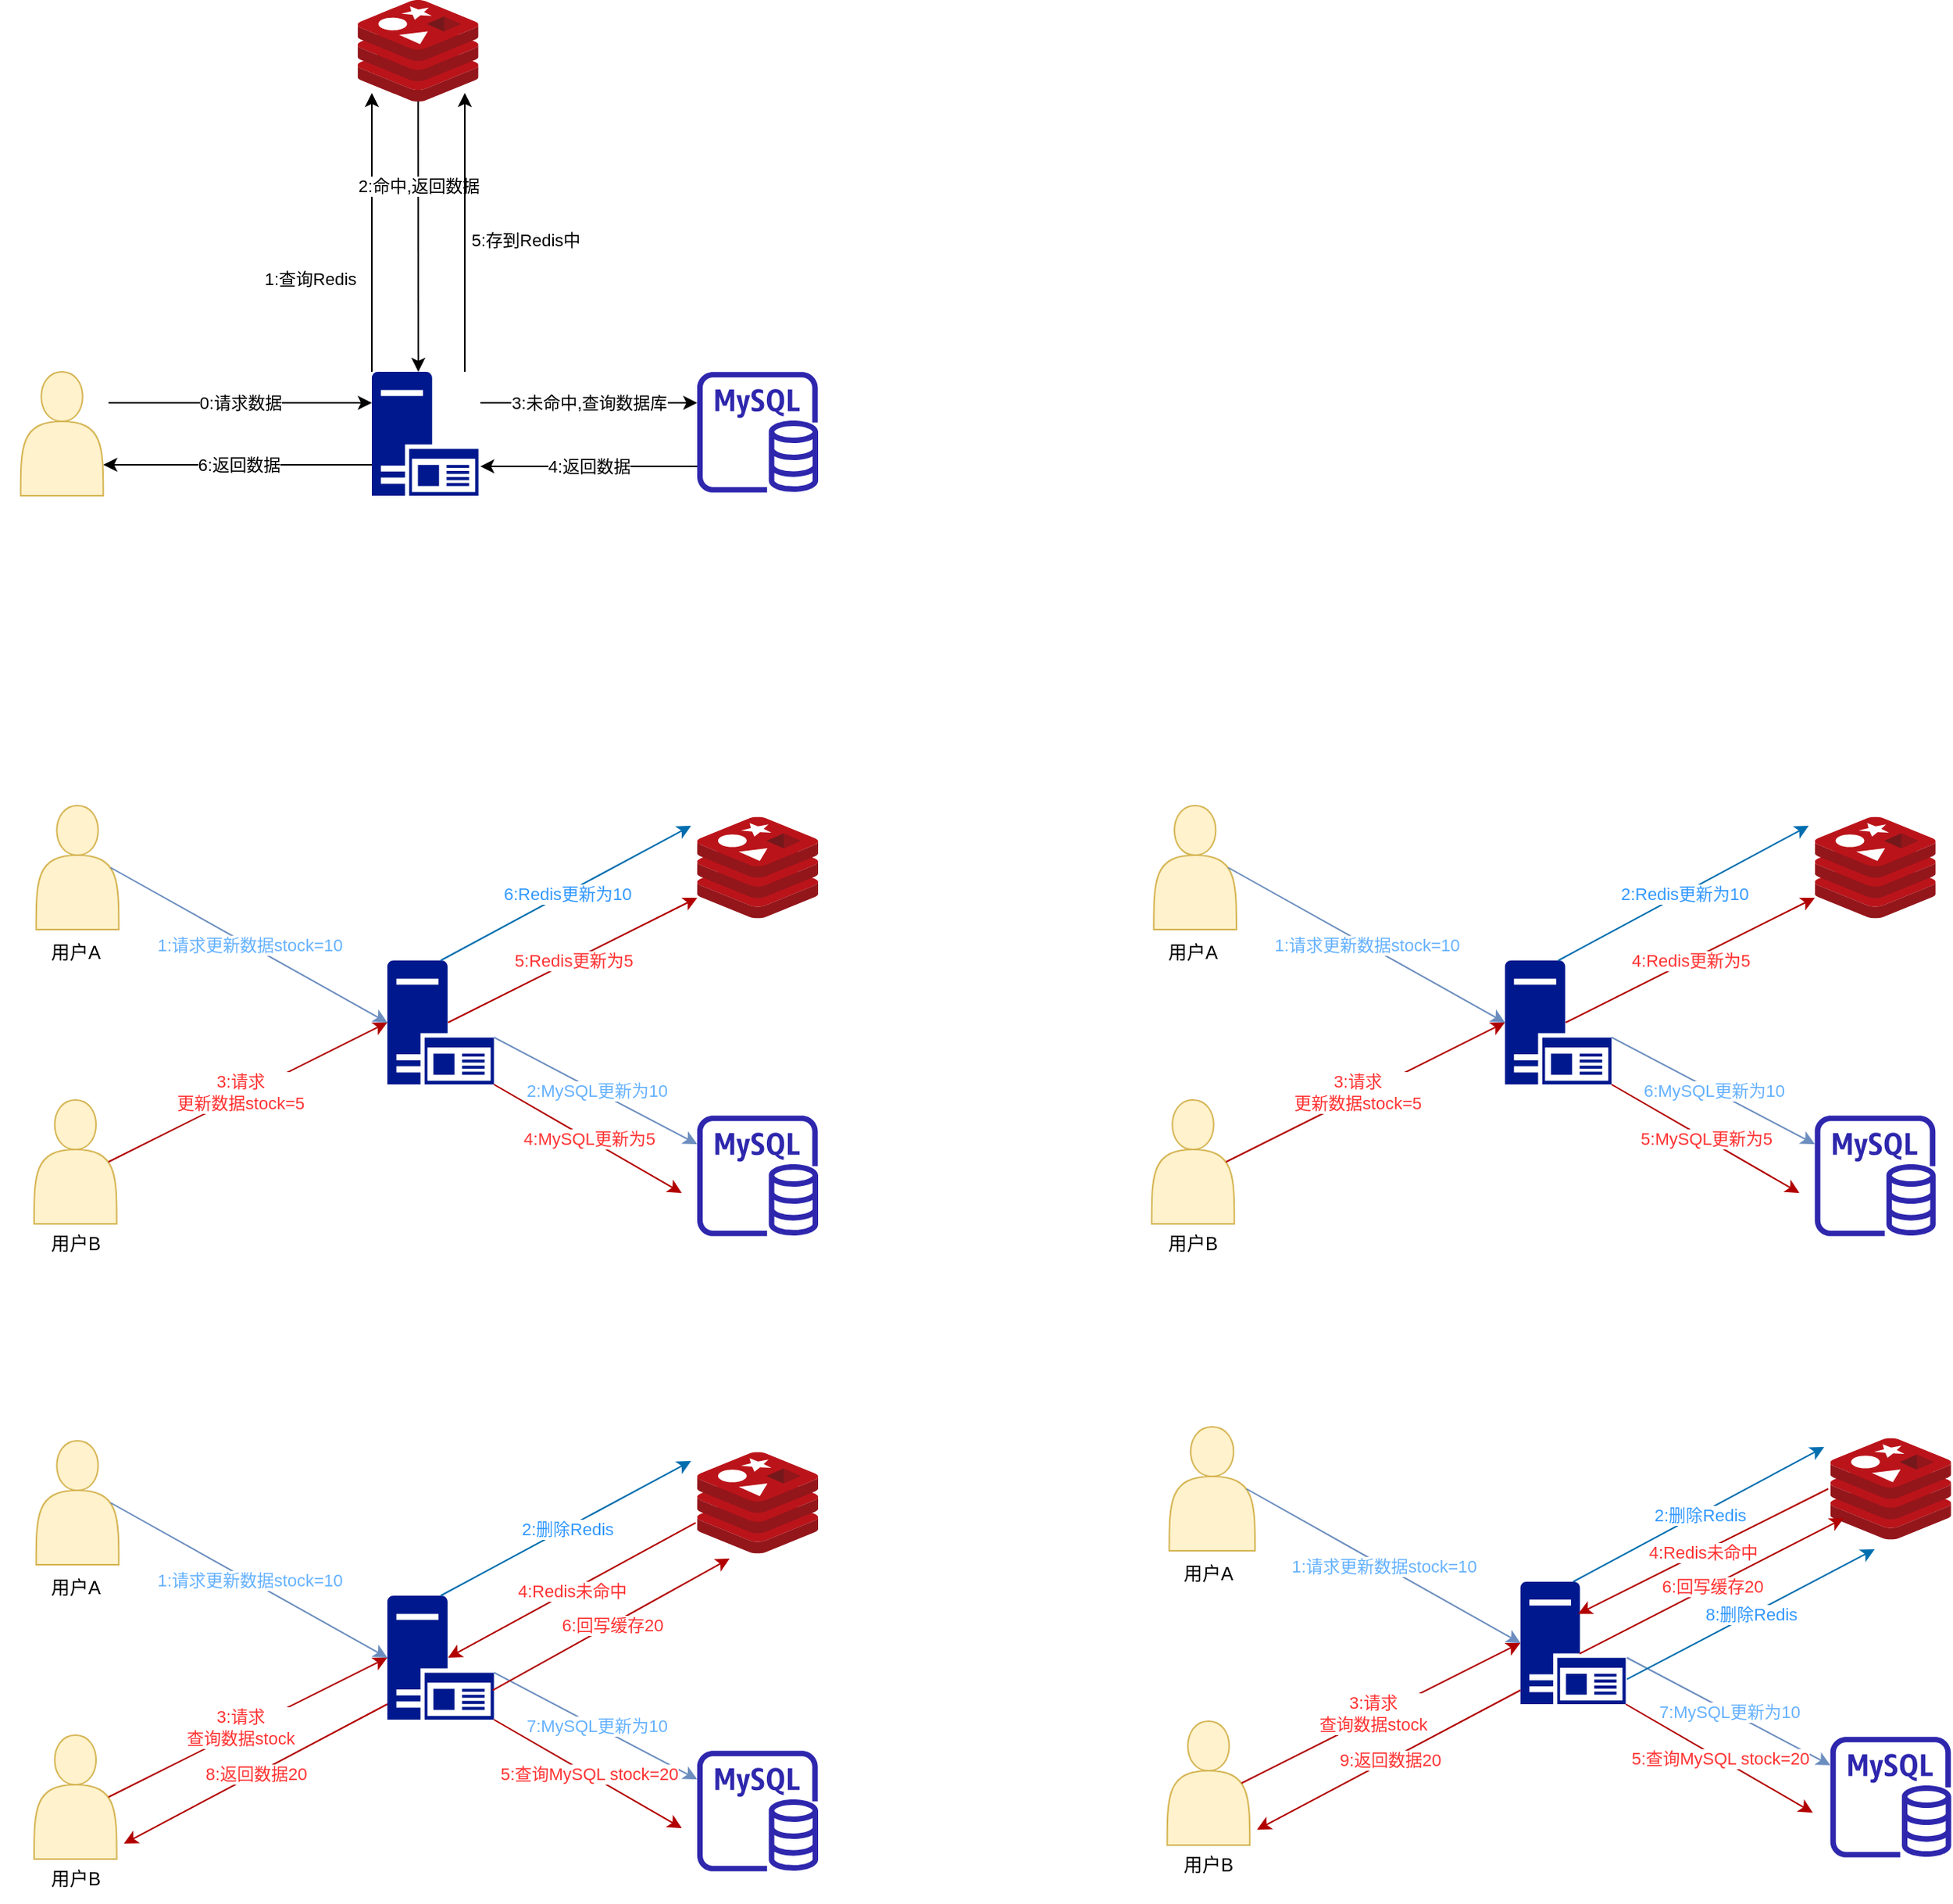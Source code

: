 <mxfile version="21.1.8" type="github">
  <diagram name="第 1 页" id="IvlxRPcr9S85pukTLJrn">
    <mxGraphModel dx="1434" dy="745" grid="1" gridSize="10" guides="1" tooltips="1" connect="1" arrows="1" fold="1" page="1" pageScale="1" pageWidth="3300" pageHeight="4681" math="0" shadow="0">
      <root>
        <mxCell id="0" />
        <mxCell id="1" parent="0" />
        <mxCell id="nI2Gd4NwTsZRRNB9sLlQ-4" value="" style="group" parent="1" vertex="1" connectable="0">
          <mxGeometry x="110" y="40" width="528" height="330" as="geometry" />
        </mxCell>
        <mxCell id="6zR1hGIj2oy6yyQCdHXR-6" value="" style="group" parent="nI2Gd4NwTsZRRNB9sLlQ-4" vertex="1" connectable="0">
          <mxGeometry y="240" width="80" height="90" as="geometry" />
        </mxCell>
        <mxCell id="6zR1hGIj2oy6yyQCdHXR-1" value="" style="shape=actor;whiteSpace=wrap;html=1;fillColor=#fff2cc;strokeColor=#d6b656;movable=1;resizable=1;rotatable=1;deletable=1;editable=1;locked=0;connectable=1;" parent="6zR1hGIj2oy6yyQCdHXR-6" vertex="1">
          <mxGeometry x="13.33" width="53.33" height="80" as="geometry" />
        </mxCell>
        <mxCell id="6zR1hGIj2oy6yyQCdHXR-7" value="" style="image;sketch=0;aspect=fixed;html=1;points=[];align=center;fontSize=12;image=img/lib/mscae/Cache_Redis_Product.svg;" parent="nI2Gd4NwTsZRRNB9sLlQ-4" vertex="1">
          <mxGeometry x="230.8" width="78" height="65.52" as="geometry" />
        </mxCell>
        <mxCell id="6zR1hGIj2oy6yyQCdHXR-8" value="" style="sketch=0;outlineConnect=0;fontColor=#232F3E;gradientColor=none;fillColor=#2E27AD;strokeColor=none;dashed=0;verticalLabelPosition=bottom;verticalAlign=top;align=center;html=1;fontSize=12;fontStyle=0;aspect=fixed;pointerEvents=1;shape=mxgraph.aws4.rds_mysql_instance;" parent="nI2Gd4NwTsZRRNB9sLlQ-4" vertex="1">
          <mxGeometry x="450" y="240" width="78" height="78" as="geometry" />
        </mxCell>
        <mxCell id="b6eLfKsKsJ5AupfpD_I--23" value="" style="sketch=0;aspect=fixed;pointerEvents=1;shadow=0;dashed=0;html=1;strokeColor=none;labelPosition=center;verticalLabelPosition=bottom;verticalAlign=top;align=center;fillColor=#00188D;shape=mxgraph.mscae.enterprise.application_server2" parent="nI2Gd4NwTsZRRNB9sLlQ-4" vertex="1">
          <mxGeometry x="240" y="240" width="68.8" height="80" as="geometry" />
        </mxCell>
        <mxCell id="b6eLfKsKsJ5AupfpD_I--30" value="" style="endArrow=classic;html=1;rounded=0;" parent="nI2Gd4NwTsZRRNB9sLlQ-4" edge="1">
          <mxGeometry relative="1" as="geometry">
            <mxPoint x="70" y="260" as="sourcePoint" />
            <mxPoint x="240" y="260" as="targetPoint" />
          </mxGeometry>
        </mxCell>
        <mxCell id="b6eLfKsKsJ5AupfpD_I--31" value="0:请求数据" style="edgeLabel;resizable=0;html=1;align=center;verticalAlign=middle;" parent="b6eLfKsKsJ5AupfpD_I--30" connectable="0" vertex="1">
          <mxGeometry relative="1" as="geometry" />
        </mxCell>
        <mxCell id="b6eLfKsKsJ5AupfpD_I--32" value="" style="endArrow=classic;html=1;rounded=0;exitX=0;exitY=0;exitDx=0;exitDy=0;exitPerimeter=0;" parent="nI2Gd4NwTsZRRNB9sLlQ-4" source="b6eLfKsKsJ5AupfpD_I--23" edge="1">
          <mxGeometry relative="1" as="geometry">
            <mxPoint x="199" y="160" as="sourcePoint" />
            <mxPoint x="240" y="60" as="targetPoint" />
          </mxGeometry>
        </mxCell>
        <mxCell id="b6eLfKsKsJ5AupfpD_I--33" value="1:查询Redis" style="edgeLabel;resizable=0;html=1;align=center;verticalAlign=middle;" parent="b6eLfKsKsJ5AupfpD_I--32" connectable="0" vertex="1">
          <mxGeometry relative="1" as="geometry">
            <mxPoint x="-40" y="30" as="offset" />
          </mxGeometry>
        </mxCell>
        <mxCell id="b6eLfKsKsJ5AupfpD_I--34" value="" style="endArrow=classic;html=1;rounded=0;" parent="nI2Gd4NwTsZRRNB9sLlQ-4" source="6zR1hGIj2oy6yyQCdHXR-7" edge="1">
          <mxGeometry relative="1" as="geometry">
            <mxPoint x="370" y="260" as="sourcePoint" />
            <mxPoint x="270" y="240" as="targetPoint" />
          </mxGeometry>
        </mxCell>
        <mxCell id="b6eLfKsKsJ5AupfpD_I--35" value="2:命中,返回数据" style="edgeLabel;resizable=0;html=1;align=center;verticalAlign=middle;" parent="b6eLfKsKsJ5AupfpD_I--34" connectable="0" vertex="1">
          <mxGeometry relative="1" as="geometry">
            <mxPoint y="-33" as="offset" />
          </mxGeometry>
        </mxCell>
        <mxCell id="b6eLfKsKsJ5AupfpD_I--36" value="" style="endArrow=classic;html=1;rounded=0;entryX=1;entryY=0.75;entryDx=0;entryDy=0;" parent="nI2Gd4NwTsZRRNB9sLlQ-4" target="6zR1hGIj2oy6yyQCdHXR-1" edge="1">
          <mxGeometry relative="1" as="geometry">
            <mxPoint x="240" y="300" as="sourcePoint" />
            <mxPoint x="600" y="190" as="targetPoint" />
          </mxGeometry>
        </mxCell>
        <mxCell id="b6eLfKsKsJ5AupfpD_I--37" value="6:返回数据" style="edgeLabel;resizable=0;html=1;align=center;verticalAlign=middle;" parent="b6eLfKsKsJ5AupfpD_I--36" connectable="0" vertex="1">
          <mxGeometry relative="1" as="geometry" />
        </mxCell>
        <mxCell id="b6eLfKsKsJ5AupfpD_I--38" value="" style="endArrow=classic;html=1;rounded=0;" parent="nI2Gd4NwTsZRRNB9sLlQ-4" edge="1">
          <mxGeometry relative="1" as="geometry">
            <mxPoint x="310" y="260" as="sourcePoint" />
            <mxPoint x="450" y="260" as="targetPoint" />
          </mxGeometry>
        </mxCell>
        <mxCell id="b6eLfKsKsJ5AupfpD_I--39" value="3:未命中,查询数据库" style="edgeLabel;resizable=0;html=1;align=center;verticalAlign=middle;" parent="b6eLfKsKsJ5AupfpD_I--38" connectable="0" vertex="1">
          <mxGeometry relative="1" as="geometry" />
        </mxCell>
        <mxCell id="b6eLfKsKsJ5AupfpD_I--40" value="" style="endArrow=classic;html=1;rounded=0;" parent="nI2Gd4NwTsZRRNB9sLlQ-4" edge="1">
          <mxGeometry relative="1" as="geometry">
            <mxPoint x="300" y="240" as="sourcePoint" />
            <mxPoint x="300" y="60" as="targetPoint" />
          </mxGeometry>
        </mxCell>
        <mxCell id="b6eLfKsKsJ5AupfpD_I--41" value="5:存到Redis中" style="edgeLabel;resizable=0;html=1;align=center;verticalAlign=middle;" parent="b6eLfKsKsJ5AupfpD_I--40" connectable="0" vertex="1">
          <mxGeometry relative="1" as="geometry">
            <mxPoint x="39" y="5" as="offset" />
          </mxGeometry>
        </mxCell>
        <mxCell id="nI2Gd4NwTsZRRNB9sLlQ-1" value="" style="endArrow=classic;html=1;rounded=0;entryX=1.017;entryY=0.763;entryDx=0;entryDy=0;entryPerimeter=0;" parent="nI2Gd4NwTsZRRNB9sLlQ-4" target="b6eLfKsKsJ5AupfpD_I--23" edge="1">
          <mxGeometry relative="1" as="geometry">
            <mxPoint x="450" y="301" as="sourcePoint" />
            <mxPoint x="540" y="440" as="targetPoint" />
          </mxGeometry>
        </mxCell>
        <mxCell id="nI2Gd4NwTsZRRNB9sLlQ-2" value="4:返回数据" style="edgeLabel;resizable=0;html=1;align=center;verticalAlign=middle;" parent="nI2Gd4NwTsZRRNB9sLlQ-1" connectable="0" vertex="1">
          <mxGeometry relative="1" as="geometry" />
        </mxCell>
        <mxCell id="TIFLglgk5Ewr3xesY14H-20" value="" style="group" vertex="1" connectable="0" parent="1">
          <mxGeometry x="118.67" y="750" width="80" height="108" as="geometry" />
        </mxCell>
        <mxCell id="TIFLglgk5Ewr3xesY14H-21" value="" style="shape=actor;whiteSpace=wrap;html=1;fillColor=#fff2cc;strokeColor=#d6b656;movable=1;resizable=1;rotatable=1;deletable=1;editable=1;locked=0;connectable=1;" vertex="1" parent="TIFLglgk5Ewr3xesY14H-20">
          <mxGeometry x="13.33" width="53.33" height="80" as="geometry" />
        </mxCell>
        <mxCell id="TIFLglgk5Ewr3xesY14H-41" value="用户B" style="text;html=1;strokeColor=none;fillColor=none;align=center;verticalAlign=middle;whiteSpace=wrap;rounded=0;" vertex="1" parent="TIFLglgk5Ewr3xesY14H-20">
          <mxGeometry x="10.33" y="78" width="60" height="30" as="geometry" />
        </mxCell>
        <mxCell id="TIFLglgk5Ewr3xesY14H-22" value="" style="image;sketch=0;aspect=fixed;html=1;points=[];align=center;fontSize=12;image=img/lib/mscae/Cache_Redis_Product.svg;" vertex="1" parent="1">
          <mxGeometry x="560" y="567.24" width="78" height="65.52" as="geometry" />
        </mxCell>
        <mxCell id="TIFLglgk5Ewr3xesY14H-23" value="" style="sketch=0;outlineConnect=0;fontColor=#232F3E;gradientColor=none;fillColor=#2E27AD;strokeColor=none;dashed=0;verticalLabelPosition=bottom;verticalAlign=top;align=center;html=1;fontSize=12;fontStyle=0;aspect=fixed;pointerEvents=1;shape=mxgraph.aws4.rds_mysql_instance;" vertex="1" parent="1">
          <mxGeometry x="560" y="760" width="78" height="78" as="geometry" />
        </mxCell>
        <mxCell id="TIFLglgk5Ewr3xesY14H-24" value="" style="sketch=0;aspect=fixed;pointerEvents=1;shadow=0;dashed=0;html=1;strokeColor=none;labelPosition=center;verticalLabelPosition=bottom;verticalAlign=top;align=center;fillColor=#00188D;shape=mxgraph.mscae.enterprise.application_server2" vertex="1" parent="1">
          <mxGeometry x="360" y="660" width="68.8" height="80" as="geometry" />
        </mxCell>
        <mxCell id="TIFLglgk5Ewr3xesY14H-25" value="" style="endArrow=classic;html=1;rounded=0;entryX=0;entryY=0.5;entryDx=0;entryDy=0;entryPerimeter=0;fillColor=#e51400;strokeColor=#B20000;exitX=0.9;exitY=0.5;exitDx=0;exitDy=0;exitPerimeter=0;" edge="1" parent="1" source="TIFLglgk5Ewr3xesY14H-21" target="TIFLglgk5Ewr3xesY14H-24">
          <mxGeometry relative="1" as="geometry">
            <mxPoint x="190" y="790" as="sourcePoint" />
            <mxPoint x="360" y="790" as="targetPoint" />
          </mxGeometry>
        </mxCell>
        <mxCell id="TIFLglgk5Ewr3xesY14H-26" value="3:请求&lt;br&gt;更新数据stock=5" style="edgeLabel;resizable=0;html=1;align=center;verticalAlign=middle;fontColor=#FF3333;" connectable="0" vertex="1" parent="TIFLglgk5Ewr3xesY14H-25">
          <mxGeometry relative="1" as="geometry">
            <mxPoint x="-5" as="offset" />
          </mxGeometry>
        </mxCell>
        <mxCell id="TIFLglgk5Ewr3xesY14H-39" value="" style="shape=actor;whiteSpace=wrap;html=1;fillColor=#fff2cc;strokeColor=#d6b656;movable=1;resizable=1;rotatable=1;deletable=1;editable=1;locked=0;connectable=1;" vertex="1" parent="1">
          <mxGeometry x="133.34" y="560" width="53.33" height="80" as="geometry" />
        </mxCell>
        <mxCell id="TIFLglgk5Ewr3xesY14H-40" value="用户A" style="text;html=1;strokeColor=none;fillColor=none;align=center;verticalAlign=middle;whiteSpace=wrap;rounded=0;" vertex="1" parent="1">
          <mxGeometry x="128.67" y="640" width="60" height="30" as="geometry" />
        </mxCell>
        <mxCell id="TIFLglgk5Ewr3xesY14H-42" value="" style="endArrow=classic;html=1;rounded=0;exitX=0.9;exitY=0.5;exitDx=0;exitDy=0;exitPerimeter=0;entryX=0;entryY=0.5;entryDx=0;entryDy=0;entryPerimeter=0;fillColor=#dae8fc;strokeColor=#6c8ebf;" edge="1" parent="1" source="TIFLglgk5Ewr3xesY14H-39" target="TIFLglgk5Ewr3xesY14H-24">
          <mxGeometry relative="1" as="geometry">
            <mxPoint x="200" y="800" as="sourcePoint" />
            <mxPoint x="360" y="790" as="targetPoint" />
          </mxGeometry>
        </mxCell>
        <mxCell id="TIFLglgk5Ewr3xesY14H-43" value="1:请求更新数据stock=10" style="edgeLabel;resizable=0;html=1;align=center;verticalAlign=middle;fontColor=#66B2FF;" connectable="0" vertex="1" parent="TIFLglgk5Ewr3xesY14H-42">
          <mxGeometry relative="1" as="geometry" />
        </mxCell>
        <mxCell id="TIFLglgk5Ewr3xesY14H-44" value="" style="endArrow=classic;html=1;rounded=0;exitX=1;exitY=0.62;exitDx=0;exitDy=0;exitPerimeter=0;fillColor=#dae8fc;strokeColor=#6c8ebf;" edge="1" parent="1" source="TIFLglgk5Ewr3xesY14H-24" target="TIFLglgk5Ewr3xesY14H-23">
          <mxGeometry relative="1" as="geometry">
            <mxPoint x="680" y="820" as="sourcePoint" />
            <mxPoint x="780" y="820" as="targetPoint" />
          </mxGeometry>
        </mxCell>
        <mxCell id="TIFLglgk5Ewr3xesY14H-45" value="2:MySQL更新为10" style="edgeLabel;resizable=0;html=1;align=center;verticalAlign=middle;fontColor=#66B2FF;" connectable="0" vertex="1" parent="TIFLglgk5Ewr3xesY14H-44">
          <mxGeometry relative="1" as="geometry" />
        </mxCell>
        <mxCell id="TIFLglgk5Ewr3xesY14H-47" value="" style="endArrow=classic;html=1;rounded=0;exitX=1;exitY=1;exitDx=0;exitDy=0;exitPerimeter=0;fillColor=#e51400;strokeColor=#B20000;" edge="1" parent="1" source="TIFLglgk5Ewr3xesY14H-24">
          <mxGeometry relative="1" as="geometry">
            <mxPoint x="680" y="780" as="sourcePoint" />
            <mxPoint x="550" y="810" as="targetPoint" />
          </mxGeometry>
        </mxCell>
        <mxCell id="TIFLglgk5Ewr3xesY14H-48" value="4:MySQL更新为5" style="edgeLabel;resizable=0;html=1;align=center;verticalAlign=middle;fontColor=#FF3333;" connectable="0" vertex="1" parent="TIFLglgk5Ewr3xesY14H-47">
          <mxGeometry relative="1" as="geometry" />
        </mxCell>
        <mxCell id="TIFLglgk5Ewr3xesY14H-49" value="" style="endArrow=classic;html=1;rounded=0;exitX=0.57;exitY=0.5;exitDx=0;exitDy=0;exitPerimeter=0;fillColor=#e51400;strokeColor=#B20000;" edge="1" parent="1" source="TIFLglgk5Ewr3xesY14H-24" target="TIFLglgk5Ewr3xesY14H-22">
          <mxGeometry relative="1" as="geometry">
            <mxPoint x="680" y="790" as="sourcePoint" />
            <mxPoint x="780" y="790" as="targetPoint" />
          </mxGeometry>
        </mxCell>
        <mxCell id="TIFLglgk5Ewr3xesY14H-50" value="5:Redis更新为5" style="edgeLabel;resizable=0;html=1;align=center;verticalAlign=middle;fontColor=#FF3333;" connectable="0" vertex="1" parent="TIFLglgk5Ewr3xesY14H-49">
          <mxGeometry relative="1" as="geometry" />
        </mxCell>
        <mxCell id="TIFLglgk5Ewr3xesY14H-51" value="" style="endArrow=classic;html=1;rounded=0;exitX=0.5;exitY=0;exitDx=0;exitDy=0;exitPerimeter=0;entryX=-0.051;entryY=0.088;entryDx=0;entryDy=0;entryPerimeter=0;fillColor=#1ba1e2;strokeColor=#006EAF;" edge="1" parent="1" source="TIFLglgk5Ewr3xesY14H-24" target="TIFLglgk5Ewr3xesY14H-22">
          <mxGeometry relative="1" as="geometry">
            <mxPoint x="650" y="790" as="sourcePoint" />
            <mxPoint x="810" y="790" as="targetPoint" />
          </mxGeometry>
        </mxCell>
        <mxCell id="TIFLglgk5Ewr3xesY14H-52" value="6:Redis更新为10" style="edgeLabel;resizable=0;html=1;align=center;verticalAlign=middle;fontColor=#3399FF;" connectable="0" vertex="1" parent="TIFLglgk5Ewr3xesY14H-51">
          <mxGeometry relative="1" as="geometry" />
        </mxCell>
        <mxCell id="TIFLglgk5Ewr3xesY14H-54" value="" style="group" vertex="1" connectable="0" parent="1">
          <mxGeometry x="840" y="750" width="80" height="108" as="geometry" />
        </mxCell>
        <mxCell id="TIFLglgk5Ewr3xesY14H-55" value="" style="shape=actor;whiteSpace=wrap;html=1;fillColor=#fff2cc;strokeColor=#d6b656;movable=1;resizable=1;rotatable=1;deletable=1;editable=1;locked=0;connectable=1;" vertex="1" parent="TIFLglgk5Ewr3xesY14H-54">
          <mxGeometry x="13.33" width="53.33" height="80" as="geometry" />
        </mxCell>
        <mxCell id="TIFLglgk5Ewr3xesY14H-56" value="用户B" style="text;html=1;strokeColor=none;fillColor=none;align=center;verticalAlign=middle;whiteSpace=wrap;rounded=0;" vertex="1" parent="TIFLglgk5Ewr3xesY14H-54">
          <mxGeometry x="10.33" y="78" width="60" height="30" as="geometry" />
        </mxCell>
        <mxCell id="TIFLglgk5Ewr3xesY14H-57" value="" style="image;sketch=0;aspect=fixed;html=1;points=[];align=center;fontSize=12;image=img/lib/mscae/Cache_Redis_Product.svg;" vertex="1" parent="1">
          <mxGeometry x="1281.33" y="567.24" width="78" height="65.52" as="geometry" />
        </mxCell>
        <mxCell id="TIFLglgk5Ewr3xesY14H-58" value="" style="sketch=0;outlineConnect=0;fontColor=#232F3E;gradientColor=none;fillColor=#2E27AD;strokeColor=none;dashed=0;verticalLabelPosition=bottom;verticalAlign=top;align=center;html=1;fontSize=12;fontStyle=0;aspect=fixed;pointerEvents=1;shape=mxgraph.aws4.rds_mysql_instance;" vertex="1" parent="1">
          <mxGeometry x="1281.33" y="760" width="78" height="78" as="geometry" />
        </mxCell>
        <mxCell id="TIFLglgk5Ewr3xesY14H-59" value="" style="sketch=0;aspect=fixed;pointerEvents=1;shadow=0;dashed=0;html=1;strokeColor=none;labelPosition=center;verticalLabelPosition=bottom;verticalAlign=top;align=center;fillColor=#00188D;shape=mxgraph.mscae.enterprise.application_server2" vertex="1" parent="1">
          <mxGeometry x="1081.33" y="660" width="68.8" height="80" as="geometry" />
        </mxCell>
        <mxCell id="TIFLglgk5Ewr3xesY14H-60" value="" style="endArrow=classic;html=1;rounded=0;entryX=0;entryY=0.5;entryDx=0;entryDy=0;entryPerimeter=0;fillColor=#e51400;strokeColor=#B20000;exitX=0.9;exitY=0.5;exitDx=0;exitDy=0;exitPerimeter=0;" edge="1" parent="1" source="TIFLglgk5Ewr3xesY14H-55" target="TIFLglgk5Ewr3xesY14H-59">
          <mxGeometry relative="1" as="geometry">
            <mxPoint x="911.33" y="790" as="sourcePoint" />
            <mxPoint x="1081.33" y="790" as="targetPoint" />
          </mxGeometry>
        </mxCell>
        <mxCell id="TIFLglgk5Ewr3xesY14H-61" value="3:请求&lt;br&gt;更新数据stock=5" style="edgeLabel;resizable=0;html=1;align=center;verticalAlign=middle;fontColor=#FF3333;" connectable="0" vertex="1" parent="TIFLglgk5Ewr3xesY14H-60">
          <mxGeometry relative="1" as="geometry">
            <mxPoint x="-5" as="offset" />
          </mxGeometry>
        </mxCell>
        <mxCell id="TIFLglgk5Ewr3xesY14H-62" value="" style="shape=actor;whiteSpace=wrap;html=1;fillColor=#fff2cc;strokeColor=#d6b656;movable=1;resizable=1;rotatable=1;deletable=1;editable=1;locked=0;connectable=1;" vertex="1" parent="1">
          <mxGeometry x="854.67" y="560" width="53.33" height="80" as="geometry" />
        </mxCell>
        <mxCell id="TIFLglgk5Ewr3xesY14H-63" value="用户A" style="text;html=1;strokeColor=none;fillColor=none;align=center;verticalAlign=middle;whiteSpace=wrap;rounded=0;" vertex="1" parent="1">
          <mxGeometry x="850" y="640" width="60" height="30" as="geometry" />
        </mxCell>
        <mxCell id="TIFLglgk5Ewr3xesY14H-64" value="" style="endArrow=classic;html=1;rounded=0;exitX=0.9;exitY=0.5;exitDx=0;exitDy=0;exitPerimeter=0;entryX=0;entryY=0.5;entryDx=0;entryDy=0;entryPerimeter=0;fillColor=#dae8fc;strokeColor=#6c8ebf;" edge="1" parent="1" source="TIFLglgk5Ewr3xesY14H-62" target="TIFLglgk5Ewr3xesY14H-59">
          <mxGeometry relative="1" as="geometry">
            <mxPoint x="921.33" y="800" as="sourcePoint" />
            <mxPoint x="1081.33" y="790" as="targetPoint" />
          </mxGeometry>
        </mxCell>
        <mxCell id="TIFLglgk5Ewr3xesY14H-65" value="1:请求更新数据stock=10" style="edgeLabel;resizable=0;html=1;align=center;verticalAlign=middle;fontColor=#66B2FF;" connectable="0" vertex="1" parent="TIFLglgk5Ewr3xesY14H-64">
          <mxGeometry relative="1" as="geometry" />
        </mxCell>
        <mxCell id="TIFLglgk5Ewr3xesY14H-66" value="" style="endArrow=classic;html=1;rounded=0;exitX=1;exitY=0.62;exitDx=0;exitDy=0;exitPerimeter=0;fillColor=#dae8fc;strokeColor=#6c8ebf;" edge="1" parent="1" source="TIFLglgk5Ewr3xesY14H-59" target="TIFLglgk5Ewr3xesY14H-58">
          <mxGeometry relative="1" as="geometry">
            <mxPoint x="1401.33" y="820" as="sourcePoint" />
            <mxPoint x="1501.33" y="820" as="targetPoint" />
          </mxGeometry>
        </mxCell>
        <mxCell id="TIFLglgk5Ewr3xesY14H-67" value="6:MySQL更新为10" style="edgeLabel;resizable=0;html=1;align=center;verticalAlign=middle;fontColor=#66B2FF;" connectable="0" vertex="1" parent="TIFLglgk5Ewr3xesY14H-66">
          <mxGeometry relative="1" as="geometry" />
        </mxCell>
        <mxCell id="TIFLglgk5Ewr3xesY14H-68" value="" style="endArrow=classic;html=1;rounded=0;exitX=1;exitY=1;exitDx=0;exitDy=0;exitPerimeter=0;fillColor=#e51400;strokeColor=#B20000;" edge="1" parent="1" source="TIFLglgk5Ewr3xesY14H-59">
          <mxGeometry relative="1" as="geometry">
            <mxPoint x="1401.33" y="780" as="sourcePoint" />
            <mxPoint x="1271.33" y="810" as="targetPoint" />
          </mxGeometry>
        </mxCell>
        <mxCell id="TIFLglgk5Ewr3xesY14H-69" value="5:MySQL更新为5" style="edgeLabel;resizable=0;html=1;align=center;verticalAlign=middle;fontColor=#FF3333;" connectable="0" vertex="1" parent="TIFLglgk5Ewr3xesY14H-68">
          <mxGeometry relative="1" as="geometry" />
        </mxCell>
        <mxCell id="TIFLglgk5Ewr3xesY14H-70" value="" style="endArrow=classic;html=1;rounded=0;exitX=0.57;exitY=0.5;exitDx=0;exitDy=0;exitPerimeter=0;fillColor=#e51400;strokeColor=#B20000;" edge="1" parent="1" source="TIFLglgk5Ewr3xesY14H-59" target="TIFLglgk5Ewr3xesY14H-57">
          <mxGeometry relative="1" as="geometry">
            <mxPoint x="1401.33" y="790" as="sourcePoint" />
            <mxPoint x="1501.33" y="790" as="targetPoint" />
          </mxGeometry>
        </mxCell>
        <mxCell id="TIFLglgk5Ewr3xesY14H-71" value="4:Redis更新为5" style="edgeLabel;resizable=0;html=1;align=center;verticalAlign=middle;fontColor=#FF3333;" connectable="0" vertex="1" parent="TIFLglgk5Ewr3xesY14H-70">
          <mxGeometry relative="1" as="geometry" />
        </mxCell>
        <mxCell id="TIFLglgk5Ewr3xesY14H-72" value="" style="endArrow=classic;html=1;rounded=0;exitX=0.5;exitY=0;exitDx=0;exitDy=0;exitPerimeter=0;entryX=-0.051;entryY=0.088;entryDx=0;entryDy=0;entryPerimeter=0;fillColor=#1ba1e2;strokeColor=#006EAF;" edge="1" parent="1" source="TIFLglgk5Ewr3xesY14H-59" target="TIFLglgk5Ewr3xesY14H-57">
          <mxGeometry relative="1" as="geometry">
            <mxPoint x="1371.33" y="790" as="sourcePoint" />
            <mxPoint x="1531.33" y="790" as="targetPoint" />
          </mxGeometry>
        </mxCell>
        <mxCell id="TIFLglgk5Ewr3xesY14H-73" value="2:Redis更新为10" style="edgeLabel;resizable=0;html=1;align=center;verticalAlign=middle;fontColor=#3399FF;" connectable="0" vertex="1" parent="TIFLglgk5Ewr3xesY14H-72">
          <mxGeometry relative="1" as="geometry" />
        </mxCell>
        <mxCell id="TIFLglgk5Ewr3xesY14H-74" value="" style="group" vertex="1" connectable="0" parent="1">
          <mxGeometry x="118.67" y="1160" width="80" height="108" as="geometry" />
        </mxCell>
        <mxCell id="TIFLglgk5Ewr3xesY14H-75" value="" style="shape=actor;whiteSpace=wrap;html=1;fillColor=#fff2cc;strokeColor=#d6b656;movable=1;resizable=1;rotatable=1;deletable=1;editable=1;locked=0;connectable=1;" vertex="1" parent="TIFLglgk5Ewr3xesY14H-74">
          <mxGeometry x="13.33" width="53.33" height="80" as="geometry" />
        </mxCell>
        <mxCell id="TIFLglgk5Ewr3xesY14H-76" value="用户B" style="text;html=1;strokeColor=none;fillColor=none;align=center;verticalAlign=middle;whiteSpace=wrap;rounded=0;" vertex="1" parent="TIFLglgk5Ewr3xesY14H-74">
          <mxGeometry x="10.33" y="78" width="60" height="30" as="geometry" />
        </mxCell>
        <mxCell id="TIFLglgk5Ewr3xesY14H-77" value="" style="image;sketch=0;aspect=fixed;html=1;points=[];align=center;fontSize=12;image=img/lib/mscae/Cache_Redis_Product.svg;" vertex="1" parent="1">
          <mxGeometry x="560" y="977.24" width="78" height="65.52" as="geometry" />
        </mxCell>
        <mxCell id="TIFLglgk5Ewr3xesY14H-78" value="" style="sketch=0;outlineConnect=0;fontColor=#232F3E;gradientColor=none;fillColor=#2E27AD;strokeColor=none;dashed=0;verticalLabelPosition=bottom;verticalAlign=top;align=center;html=1;fontSize=12;fontStyle=0;aspect=fixed;pointerEvents=1;shape=mxgraph.aws4.rds_mysql_instance;" vertex="1" parent="1">
          <mxGeometry x="560" y="1170" width="78" height="78" as="geometry" />
        </mxCell>
        <mxCell id="TIFLglgk5Ewr3xesY14H-79" value="" style="sketch=0;aspect=fixed;pointerEvents=1;shadow=0;dashed=0;html=1;strokeColor=none;labelPosition=center;verticalLabelPosition=bottom;verticalAlign=top;align=center;fillColor=#00188D;shape=mxgraph.mscae.enterprise.application_server2" vertex="1" parent="1">
          <mxGeometry x="360" y="1070" width="68.8" height="80" as="geometry" />
        </mxCell>
        <mxCell id="TIFLglgk5Ewr3xesY14H-80" value="" style="endArrow=classic;html=1;rounded=0;entryX=0;entryY=0.5;entryDx=0;entryDy=0;entryPerimeter=0;fillColor=#e51400;strokeColor=#B20000;exitX=0.9;exitY=0.5;exitDx=0;exitDy=0;exitPerimeter=0;" edge="1" parent="1" source="TIFLglgk5Ewr3xesY14H-75" target="TIFLglgk5Ewr3xesY14H-79">
          <mxGeometry relative="1" as="geometry">
            <mxPoint x="190" y="1200" as="sourcePoint" />
            <mxPoint x="360" y="1200" as="targetPoint" />
          </mxGeometry>
        </mxCell>
        <mxCell id="TIFLglgk5Ewr3xesY14H-81" value="3:请求&lt;br&gt;查询数据stock" style="edgeLabel;resizable=0;html=1;align=center;verticalAlign=middle;fontColor=#FF3333;" connectable="0" vertex="1" parent="TIFLglgk5Ewr3xesY14H-80">
          <mxGeometry relative="1" as="geometry">
            <mxPoint x="-5" as="offset" />
          </mxGeometry>
        </mxCell>
        <mxCell id="TIFLglgk5Ewr3xesY14H-82" value="" style="shape=actor;whiteSpace=wrap;html=1;fillColor=#fff2cc;strokeColor=#d6b656;movable=1;resizable=1;rotatable=1;deletable=1;editable=1;locked=0;connectable=1;" vertex="1" parent="1">
          <mxGeometry x="133.34" y="970" width="53.33" height="80" as="geometry" />
        </mxCell>
        <mxCell id="TIFLglgk5Ewr3xesY14H-83" value="用户A" style="text;html=1;strokeColor=none;fillColor=none;align=center;verticalAlign=middle;whiteSpace=wrap;rounded=0;" vertex="1" parent="1">
          <mxGeometry x="128.67" y="1050" width="60" height="30" as="geometry" />
        </mxCell>
        <mxCell id="TIFLglgk5Ewr3xesY14H-84" value="" style="endArrow=classic;html=1;rounded=0;exitX=0.9;exitY=0.5;exitDx=0;exitDy=0;exitPerimeter=0;entryX=0;entryY=0.5;entryDx=0;entryDy=0;entryPerimeter=0;fillColor=#dae8fc;strokeColor=#6c8ebf;" edge="1" parent="1" source="TIFLglgk5Ewr3xesY14H-82" target="TIFLglgk5Ewr3xesY14H-79">
          <mxGeometry relative="1" as="geometry">
            <mxPoint x="200" y="1210" as="sourcePoint" />
            <mxPoint x="360" y="1200" as="targetPoint" />
          </mxGeometry>
        </mxCell>
        <mxCell id="TIFLglgk5Ewr3xesY14H-85" value="1:请求更新数据stock=10" style="edgeLabel;resizable=0;html=1;align=center;verticalAlign=middle;fontColor=#66B2FF;" connectable="0" vertex="1" parent="TIFLglgk5Ewr3xesY14H-84">
          <mxGeometry relative="1" as="geometry" />
        </mxCell>
        <mxCell id="TIFLglgk5Ewr3xesY14H-86" value="" style="endArrow=classic;html=1;rounded=0;exitX=1;exitY=0.62;exitDx=0;exitDy=0;exitPerimeter=0;fillColor=#dae8fc;strokeColor=#6c8ebf;" edge="1" parent="1" source="TIFLglgk5Ewr3xesY14H-79" target="TIFLglgk5Ewr3xesY14H-78">
          <mxGeometry relative="1" as="geometry">
            <mxPoint x="680" y="1230" as="sourcePoint" />
            <mxPoint x="780" y="1230" as="targetPoint" />
          </mxGeometry>
        </mxCell>
        <mxCell id="TIFLglgk5Ewr3xesY14H-87" value="7:MySQL更新为10" style="edgeLabel;resizable=0;html=1;align=center;verticalAlign=middle;fontColor=#66B2FF;" connectable="0" vertex="1" parent="TIFLglgk5Ewr3xesY14H-86">
          <mxGeometry relative="1" as="geometry" />
        </mxCell>
        <mxCell id="TIFLglgk5Ewr3xesY14H-88" value="" style="endArrow=classic;html=1;rounded=0;exitX=1;exitY=1;exitDx=0;exitDy=0;exitPerimeter=0;fillColor=#e51400;strokeColor=#B20000;" edge="1" parent="1" source="TIFLglgk5Ewr3xesY14H-79">
          <mxGeometry relative="1" as="geometry">
            <mxPoint x="680" y="1190" as="sourcePoint" />
            <mxPoint x="550" y="1220" as="targetPoint" />
          </mxGeometry>
        </mxCell>
        <mxCell id="TIFLglgk5Ewr3xesY14H-89" value="5:查询MySQL stock=20" style="edgeLabel;resizable=0;html=1;align=center;verticalAlign=middle;fontColor=#FF3333;" connectable="0" vertex="1" parent="TIFLglgk5Ewr3xesY14H-88">
          <mxGeometry relative="1" as="geometry" />
        </mxCell>
        <mxCell id="TIFLglgk5Ewr3xesY14H-90" value="" style="endArrow=classic;html=1;rounded=0;exitX=-0.013;exitY=0.698;exitDx=0;exitDy=0;exitPerimeter=0;fillColor=#e51400;strokeColor=#B20000;entryX=0.57;entryY=0.5;entryDx=0;entryDy=0;entryPerimeter=0;" edge="1" parent="1" source="TIFLglgk5Ewr3xesY14H-77" target="TIFLglgk5Ewr3xesY14H-79">
          <mxGeometry relative="1" as="geometry">
            <mxPoint x="680" y="1200" as="sourcePoint" />
            <mxPoint x="550" y="1080" as="targetPoint" />
          </mxGeometry>
        </mxCell>
        <mxCell id="TIFLglgk5Ewr3xesY14H-91" value="4:Redis未命中" style="edgeLabel;resizable=0;html=1;align=center;verticalAlign=middle;fontColor=#FF3333;" connectable="0" vertex="1" parent="TIFLglgk5Ewr3xesY14H-90">
          <mxGeometry relative="1" as="geometry" />
        </mxCell>
        <mxCell id="TIFLglgk5Ewr3xesY14H-92" value="" style="endArrow=classic;html=1;rounded=0;exitX=0.5;exitY=0;exitDx=0;exitDy=0;exitPerimeter=0;entryX=-0.051;entryY=0.088;entryDx=0;entryDy=0;entryPerimeter=0;fillColor=#1ba1e2;strokeColor=#006EAF;" edge="1" parent="1" source="TIFLglgk5Ewr3xesY14H-79" target="TIFLglgk5Ewr3xesY14H-77">
          <mxGeometry relative="1" as="geometry">
            <mxPoint x="650" y="1200" as="sourcePoint" />
            <mxPoint x="810" y="1200" as="targetPoint" />
          </mxGeometry>
        </mxCell>
        <mxCell id="TIFLglgk5Ewr3xesY14H-93" value="2:删除Redis" style="edgeLabel;resizable=0;html=1;align=center;verticalAlign=middle;fontColor=#3399FF;" connectable="0" vertex="1" parent="TIFLglgk5Ewr3xesY14H-92">
          <mxGeometry relative="1" as="geometry" />
        </mxCell>
        <mxCell id="TIFLglgk5Ewr3xesY14H-114" value="" style="endArrow=classic;html=1;rounded=0;fillColor=#e51400;strokeColor=#B20000;entryX=0.269;entryY=1.049;entryDx=0;entryDy=0;entryPerimeter=0;exitX=0.988;exitY=0.763;exitDx=0;exitDy=0;exitPerimeter=0;" edge="1" parent="1" source="TIFLglgk5Ewr3xesY14H-79" target="TIFLglgk5Ewr3xesY14H-77">
          <mxGeometry relative="1" as="geometry">
            <mxPoint x="430" y="1120" as="sourcePoint" />
            <mxPoint x="860" y="1080" as="targetPoint" />
          </mxGeometry>
        </mxCell>
        <mxCell id="TIFLglgk5Ewr3xesY14H-115" value="6:回写缓存20" style="edgeLabel;resizable=0;html=1;align=center;verticalAlign=middle;fontColor=#FF3333;" connectable="0" vertex="1" parent="TIFLglgk5Ewr3xesY14H-114">
          <mxGeometry relative="1" as="geometry" />
        </mxCell>
        <mxCell id="TIFLglgk5Ewr3xesY14H-116" value="" style="endArrow=classic;html=1;rounded=0;exitX=-0.013;exitY=0.698;exitDx=0;exitDy=0;exitPerimeter=0;fillColor=#e51400;strokeColor=#B20000;" edge="1" parent="1">
          <mxGeometry relative="1" as="geometry">
            <mxPoint x="360" y="1140" as="sourcePoint" />
            <mxPoint x="190" y="1230" as="targetPoint" />
          </mxGeometry>
        </mxCell>
        <mxCell id="TIFLglgk5Ewr3xesY14H-117" value="8:返回数据20" style="edgeLabel;resizable=0;html=1;align=center;verticalAlign=middle;fontColor=#FF3333;" connectable="0" vertex="1" parent="TIFLglgk5Ewr3xesY14H-116">
          <mxGeometry relative="1" as="geometry" />
        </mxCell>
        <mxCell id="TIFLglgk5Ewr3xesY14H-143" value="" style="group" vertex="1" connectable="0" parent="1">
          <mxGeometry x="850" y="1151" width="80" height="108" as="geometry" />
        </mxCell>
        <mxCell id="TIFLglgk5Ewr3xesY14H-144" value="" style="shape=actor;whiteSpace=wrap;html=1;fillColor=#fff2cc;strokeColor=#d6b656;movable=1;resizable=1;rotatable=1;deletable=1;editable=1;locked=0;connectable=1;" vertex="1" parent="TIFLglgk5Ewr3xesY14H-143">
          <mxGeometry x="13.33" width="53.33" height="80" as="geometry" />
        </mxCell>
        <mxCell id="TIFLglgk5Ewr3xesY14H-145" value="用户B" style="text;html=1;strokeColor=none;fillColor=none;align=center;verticalAlign=middle;whiteSpace=wrap;rounded=0;" vertex="1" parent="TIFLglgk5Ewr3xesY14H-143">
          <mxGeometry x="10.33" y="78" width="60" height="30" as="geometry" />
        </mxCell>
        <mxCell id="TIFLglgk5Ewr3xesY14H-146" value="" style="image;sketch=0;aspect=fixed;html=1;points=[];align=center;fontSize=12;image=img/lib/mscae/Cache_Redis_Product.svg;" vertex="1" parent="1">
          <mxGeometry x="1291.33" y="968.24" width="78" height="65.52" as="geometry" />
        </mxCell>
        <mxCell id="TIFLglgk5Ewr3xesY14H-147" value="" style="sketch=0;outlineConnect=0;fontColor=#232F3E;gradientColor=none;fillColor=#2E27AD;strokeColor=none;dashed=0;verticalLabelPosition=bottom;verticalAlign=top;align=center;html=1;fontSize=12;fontStyle=0;aspect=fixed;pointerEvents=1;shape=mxgraph.aws4.rds_mysql_instance;" vertex="1" parent="1">
          <mxGeometry x="1291.33" y="1161" width="78" height="78" as="geometry" />
        </mxCell>
        <mxCell id="TIFLglgk5Ewr3xesY14H-148" value="" style="sketch=0;aspect=fixed;pointerEvents=1;shadow=0;dashed=0;html=1;strokeColor=none;labelPosition=center;verticalLabelPosition=bottom;verticalAlign=top;align=center;fillColor=#00188D;shape=mxgraph.mscae.enterprise.application_server2" vertex="1" parent="1">
          <mxGeometry x="1091.33" y="1061" width="67.94" height="79" as="geometry" />
        </mxCell>
        <mxCell id="TIFLglgk5Ewr3xesY14H-149" value="" style="endArrow=classic;html=1;rounded=0;entryX=0;entryY=0.5;entryDx=0;entryDy=0;entryPerimeter=0;fillColor=#e51400;strokeColor=#B20000;exitX=0.9;exitY=0.5;exitDx=0;exitDy=0;exitPerimeter=0;" edge="1" parent="1" source="TIFLglgk5Ewr3xesY14H-144" target="TIFLglgk5Ewr3xesY14H-148">
          <mxGeometry relative="1" as="geometry">
            <mxPoint x="921.33" y="1191" as="sourcePoint" />
            <mxPoint x="1091.33" y="1191" as="targetPoint" />
          </mxGeometry>
        </mxCell>
        <mxCell id="TIFLglgk5Ewr3xesY14H-150" value="3:请求&lt;br&gt;查询数据stock" style="edgeLabel;resizable=0;html=1;align=center;verticalAlign=middle;fontColor=#FF3333;" connectable="0" vertex="1" parent="TIFLglgk5Ewr3xesY14H-149">
          <mxGeometry relative="1" as="geometry">
            <mxPoint x="-5" as="offset" />
          </mxGeometry>
        </mxCell>
        <mxCell id="TIFLglgk5Ewr3xesY14H-151" value="" style="shape=actor;whiteSpace=wrap;html=1;fillColor=#fff2cc;strokeColor=#d6b656;movable=1;resizable=1;rotatable=1;deletable=1;editable=1;locked=0;connectable=1;" vertex="1" parent="1">
          <mxGeometry x="864.67" y="961" width="55.33" height="80" as="geometry" />
        </mxCell>
        <mxCell id="TIFLglgk5Ewr3xesY14H-152" value="用户A" style="text;html=1;strokeColor=none;fillColor=none;align=center;verticalAlign=middle;whiteSpace=wrap;rounded=0;" vertex="1" parent="1">
          <mxGeometry x="860" y="1041" width="60" height="30" as="geometry" />
        </mxCell>
        <mxCell id="TIFLglgk5Ewr3xesY14H-153" value="" style="endArrow=classic;html=1;rounded=0;exitX=0.9;exitY=0.5;exitDx=0;exitDy=0;exitPerimeter=0;entryX=0;entryY=0.5;entryDx=0;entryDy=0;entryPerimeter=0;fillColor=#dae8fc;strokeColor=#6c8ebf;" edge="1" parent="1" source="TIFLglgk5Ewr3xesY14H-151" target="TIFLglgk5Ewr3xesY14H-148">
          <mxGeometry relative="1" as="geometry">
            <mxPoint x="931.33" y="1201" as="sourcePoint" />
            <mxPoint x="1091.33" y="1191" as="targetPoint" />
          </mxGeometry>
        </mxCell>
        <mxCell id="TIFLglgk5Ewr3xesY14H-154" value="1:请求更新数据stock=10" style="edgeLabel;resizable=0;html=1;align=center;verticalAlign=middle;fontColor=#66B2FF;" connectable="0" vertex="1" parent="TIFLglgk5Ewr3xesY14H-153">
          <mxGeometry relative="1" as="geometry" />
        </mxCell>
        <mxCell id="TIFLglgk5Ewr3xesY14H-155" value="" style="endArrow=classic;html=1;rounded=0;fillColor=#dae8fc;strokeColor=#6c8ebf;" edge="1" parent="1" target="TIFLglgk5Ewr3xesY14H-147">
          <mxGeometry relative="1" as="geometry">
            <mxPoint x="1160" y="1110" as="sourcePoint" />
            <mxPoint x="1290" y="1200" as="targetPoint" />
          </mxGeometry>
        </mxCell>
        <mxCell id="TIFLglgk5Ewr3xesY14H-156" value="7:MySQL更新为10" style="edgeLabel;resizable=0;html=1;align=center;verticalAlign=middle;fontColor=#66B2FF;" connectable="0" vertex="1" parent="TIFLglgk5Ewr3xesY14H-155">
          <mxGeometry relative="1" as="geometry" />
        </mxCell>
        <mxCell id="TIFLglgk5Ewr3xesY14H-157" value="" style="endArrow=classic;html=1;rounded=0;exitX=1;exitY=1;exitDx=0;exitDy=0;exitPerimeter=0;fillColor=#e51400;strokeColor=#B20000;" edge="1" parent="1" source="TIFLglgk5Ewr3xesY14H-148">
          <mxGeometry relative="1" as="geometry">
            <mxPoint x="1411.33" y="1181" as="sourcePoint" />
            <mxPoint x="1280" y="1210" as="targetPoint" />
          </mxGeometry>
        </mxCell>
        <mxCell id="TIFLglgk5Ewr3xesY14H-158" value="5:查询MySQL stock=20" style="edgeLabel;resizable=0;html=1;align=center;verticalAlign=middle;fontColor=#FF3333;" connectable="0" vertex="1" parent="TIFLglgk5Ewr3xesY14H-157">
          <mxGeometry relative="1" as="geometry" />
        </mxCell>
        <mxCell id="TIFLglgk5Ewr3xesY14H-159" value="" style="endArrow=classic;html=1;rounded=0;fillColor=#e51400;strokeColor=#B20000;entryX=0.548;entryY=0.263;entryDx=0;entryDy=0;entryPerimeter=0;" edge="1" parent="1" target="TIFLglgk5Ewr3xesY14H-148">
          <mxGeometry relative="1" as="geometry">
            <mxPoint x="1290" y="1001" as="sourcePoint" />
            <mxPoint x="1281.33" y="1071" as="targetPoint" />
          </mxGeometry>
        </mxCell>
        <mxCell id="TIFLglgk5Ewr3xesY14H-160" value="4:Redis未命中" style="edgeLabel;resizable=0;html=1;align=center;verticalAlign=middle;fontColor=#FF3333;" connectable="0" vertex="1" parent="TIFLglgk5Ewr3xesY14H-159">
          <mxGeometry relative="1" as="geometry" />
        </mxCell>
        <mxCell id="TIFLglgk5Ewr3xesY14H-161" value="" style="endArrow=classic;html=1;rounded=0;exitX=0.5;exitY=0;exitDx=0;exitDy=0;exitPerimeter=0;entryX=-0.051;entryY=0.088;entryDx=0;entryDy=0;entryPerimeter=0;fillColor=#1ba1e2;strokeColor=#006EAF;" edge="1" parent="1" source="TIFLglgk5Ewr3xesY14H-148" target="TIFLglgk5Ewr3xesY14H-146">
          <mxGeometry relative="1" as="geometry">
            <mxPoint x="1381.33" y="1191" as="sourcePoint" />
            <mxPoint x="1541.33" y="1191" as="targetPoint" />
          </mxGeometry>
        </mxCell>
        <mxCell id="TIFLglgk5Ewr3xesY14H-162" value="2:删除Redis" style="edgeLabel;resizable=0;html=1;align=center;verticalAlign=middle;fontColor=#3399FF;" connectable="0" vertex="1" parent="TIFLglgk5Ewr3xesY14H-161">
          <mxGeometry relative="1" as="geometry" />
        </mxCell>
        <mxCell id="TIFLglgk5Ewr3xesY14H-163" value="" style="endArrow=classic;html=1;rounded=0;fillColor=#e51400;strokeColor=#B20000;exitX=0.562;exitY=0.588;exitDx=0;exitDy=0;exitPerimeter=0;" edge="1" parent="1" source="TIFLglgk5Ewr3xesY14H-148">
          <mxGeometry relative="1" as="geometry">
            <mxPoint x="1140" y="1100" as="sourcePoint" />
            <mxPoint x="1300" y="1020" as="targetPoint" />
          </mxGeometry>
        </mxCell>
        <mxCell id="TIFLglgk5Ewr3xesY14H-164" value="6:回写缓存20" style="edgeLabel;resizable=0;html=1;align=center;verticalAlign=middle;fontColor=#FF3333;" connectable="0" vertex="1" parent="TIFLglgk5Ewr3xesY14H-163">
          <mxGeometry relative="1" as="geometry" />
        </mxCell>
        <mxCell id="TIFLglgk5Ewr3xesY14H-165" value="" style="endArrow=classic;html=1;rounded=0;exitX=-0.013;exitY=0.698;exitDx=0;exitDy=0;exitPerimeter=0;fillColor=#e51400;strokeColor=#B20000;" edge="1" parent="1">
          <mxGeometry relative="1" as="geometry">
            <mxPoint x="1091.33" y="1131" as="sourcePoint" />
            <mxPoint x="921.33" y="1221" as="targetPoint" />
          </mxGeometry>
        </mxCell>
        <mxCell id="TIFLglgk5Ewr3xesY14H-166" value="9:返回数据20" style="edgeLabel;resizable=0;html=1;align=center;verticalAlign=middle;fontColor=#FF3333;" connectable="0" vertex="1" parent="TIFLglgk5Ewr3xesY14H-165">
          <mxGeometry relative="1" as="geometry" />
        </mxCell>
        <mxCell id="TIFLglgk5Ewr3xesY14H-170" value="" style="endArrow=classic;html=1;rounded=0;exitX=1.011;exitY=0.797;exitDx=0;exitDy=0;exitPerimeter=0;fillColor=#1ba1e2;strokeColor=#006EAF;" edge="1" parent="1" source="TIFLglgk5Ewr3xesY14H-148">
          <mxGeometry relative="1" as="geometry">
            <mxPoint x="750" y="970" as="sourcePoint" />
            <mxPoint x="1320" y="1040" as="targetPoint" />
          </mxGeometry>
        </mxCell>
        <mxCell id="TIFLglgk5Ewr3xesY14H-171" value="8:删除Redis" style="edgeLabel;resizable=0;html=1;align=center;verticalAlign=middle;fontColor=#3399FF;" connectable="0" vertex="1" parent="TIFLglgk5Ewr3xesY14H-170">
          <mxGeometry relative="1" as="geometry" />
        </mxCell>
      </root>
    </mxGraphModel>
  </diagram>
</mxfile>
